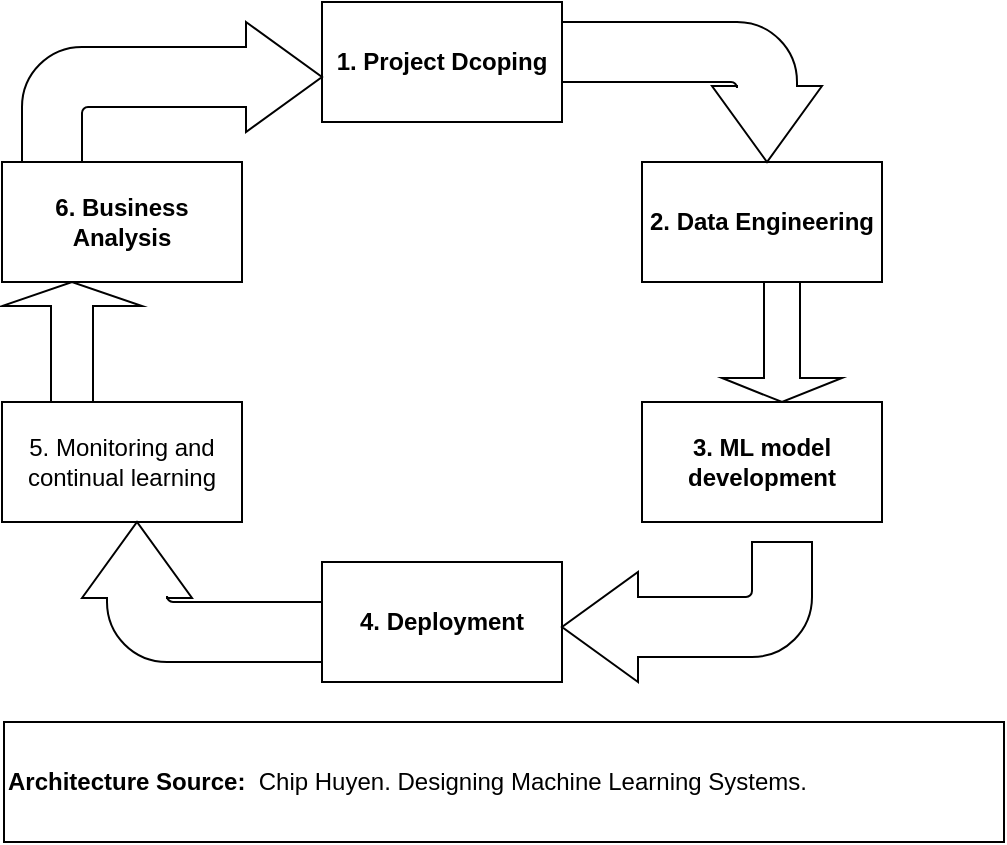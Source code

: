 <mxfile>
    <diagram id="A1ZgrSOrBBQZSEjRIwMT" name="Page-1">
        <mxGraphModel dx="800" dy="557" grid="1" gridSize="10" guides="1" tooltips="1" connect="1" arrows="1" fold="1" page="1" pageScale="1" pageWidth="850" pageHeight="1100" math="0" shadow="0">
            <root>
                <mxCell id="0"/>
                <mxCell id="1" parent="0"/>
                <mxCell id="2" value="1. Project Dcoping" style="rounded=0;whiteSpace=wrap;html=1;fontStyle=1" vertex="1" parent="1">
                    <mxGeometry x="280" y="200" width="120" height="60" as="geometry"/>
                </mxCell>
                <mxCell id="3" value="2. Data Engineering" style="rounded=0;whiteSpace=wrap;html=1;fontStyle=1" vertex="1" parent="1">
                    <mxGeometry x="440" y="280" width="120" height="60" as="geometry"/>
                </mxCell>
                <mxCell id="4" value="3. ML model development" style="rounded=0;whiteSpace=wrap;html=1;fontStyle=1" vertex="1" parent="1">
                    <mxGeometry x="440" y="400" width="120" height="60" as="geometry"/>
                </mxCell>
                <mxCell id="5" value="4. Deployment" style="rounded=0;whiteSpace=wrap;html=1;fontStyle=1" vertex="1" parent="1">
                    <mxGeometry x="280" y="480" width="120" height="60" as="geometry"/>
                </mxCell>
                <mxCell id="6" value="5. Monitoring and continual learning" style="rounded=0;whiteSpace=wrap;html=1;" vertex="1" parent="1">
                    <mxGeometry x="120" y="400" width="120" height="60" as="geometry"/>
                </mxCell>
                <mxCell id="7" value="6. Business Analysis" style="rounded=0;whiteSpace=wrap;html=1;fontStyle=1" vertex="1" parent="1">
                    <mxGeometry x="120" y="280" width="120" height="60" as="geometry"/>
                </mxCell>
                <mxCell id="10" value="" style="shape=singleArrow;direction=north;whiteSpace=wrap;html=1;" vertex="1" parent="1">
                    <mxGeometry x="120" y="340" width="70" height="60" as="geometry"/>
                </mxCell>
                <mxCell id="11" value="" style="shape=singleArrow;direction=south;whiteSpace=wrap;html=1;" vertex="1" parent="1">
                    <mxGeometry x="480" y="340" width="60" height="60" as="geometry"/>
                </mxCell>
                <mxCell id="14" value="" style="html=1;shadow=0;dashed=0;align=center;verticalAlign=middle;shape=mxgraph.arrows2.bendArrow;dy=15;dx=38;notch=0;arrowHead=55;rounded=1;fontSize=8;" vertex="1" parent="1">
                    <mxGeometry x="130" y="210" width="150" height="70" as="geometry"/>
                </mxCell>
                <mxCell id="15" value="" style="html=1;shadow=0;dashed=0;align=center;verticalAlign=middle;shape=mxgraph.arrows2.bendArrow;dy=15;dx=38;notch=0;arrowHead=55;rounded=1;fontSize=8;direction=south;" vertex="1" parent="1">
                    <mxGeometry x="400" y="210" width="130" height="70" as="geometry"/>
                </mxCell>
                <mxCell id="16" value="" style="html=1;shadow=0;dashed=0;align=center;verticalAlign=middle;shape=mxgraph.arrows2.bendArrow;dy=15;dx=38;notch=0;arrowHead=55;rounded=1;fontSize=8;direction=west;" vertex="1" parent="1">
                    <mxGeometry x="400" y="470" width="125" height="70" as="geometry"/>
                </mxCell>
                <mxCell id="18" value="" style="html=1;shadow=0;dashed=0;align=center;verticalAlign=middle;shape=mxgraph.arrows2.bendArrow;dy=15;dx=38;notch=0;arrowHead=55;rounded=1;fontSize=8;direction=north;" vertex="1" parent="1">
                    <mxGeometry x="160" y="460" width="120" height="70" as="geometry"/>
                </mxCell>
                <mxCell id="19" value="&lt;b style=&quot;font-size: 12px;&quot;&gt;Architecture Source:&lt;/b&gt;&amp;nbsp; Chip Huyen. Designing Machine Learning Systems.&amp;nbsp;" style="rounded=0;whiteSpace=wrap;html=1;fontSize=12;align=left;" vertex="1" parent="1">
                    <mxGeometry x="121" y="560" width="500" height="60" as="geometry"/>
                </mxCell>
            </root>
        </mxGraphModel>
    </diagram>
</mxfile>